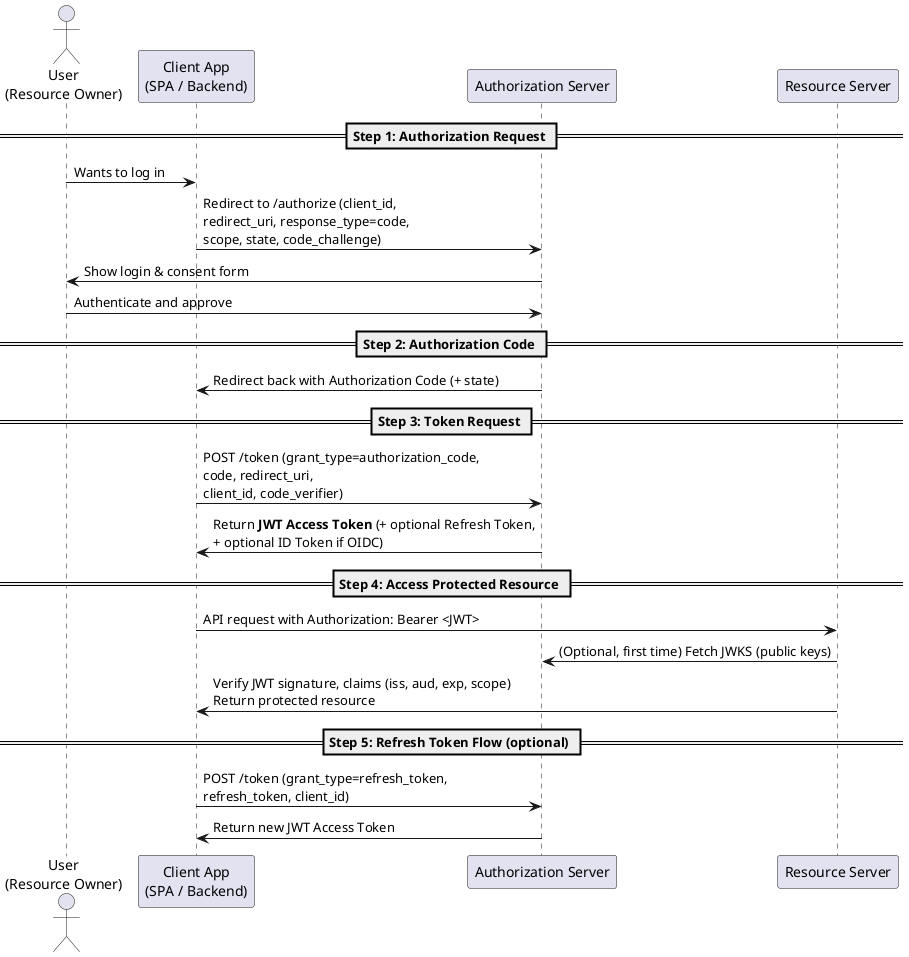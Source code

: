 @startuml
actor User as "User\n(Resource Owner)"
participant Client as "Client App\n(SPA / Backend)"
participant AuthServer as "Authorization Server"
participant ResourceServer as "Resource Server"

== Step 1: Authorization Request ==
User -> Client : Wants to log in
Client -> AuthServer : Redirect to /authorize (client_id,\nredirect_uri, response_type=code,\nscope, state, code_challenge)
AuthServer -> User : Show login & consent form
User -> AuthServer : Authenticate and approve

== Step 2: Authorization Code ==
AuthServer -> Client : Redirect back with Authorization Code (+ state)

== Step 3: Token Request ==
Client -> AuthServer : POST /token (grant_type=authorization_code,\ncode, redirect_uri,\nclient_id, code_verifier)
AuthServer -> Client : Return **JWT Access Token** (+ optional Refresh Token,\n+ optional ID Token if OIDC)

== Step 4: Access Protected Resource ==
Client -> ResourceServer : API request with Authorization: Bearer <JWT>
ResourceServer -> AuthServer : (Optional, first time) Fetch JWKS (public keys)
ResourceServer -> Client : Verify JWT signature, claims (iss, aud, exp, scope)\nReturn protected resource

== Step 5: Refresh Token Flow (optional) ==
Client -> AuthServer : POST /token (grant_type=refresh_token,\nrefresh_token, client_id)
AuthServer -> Client : Return new JWT Access Token

@enduml
